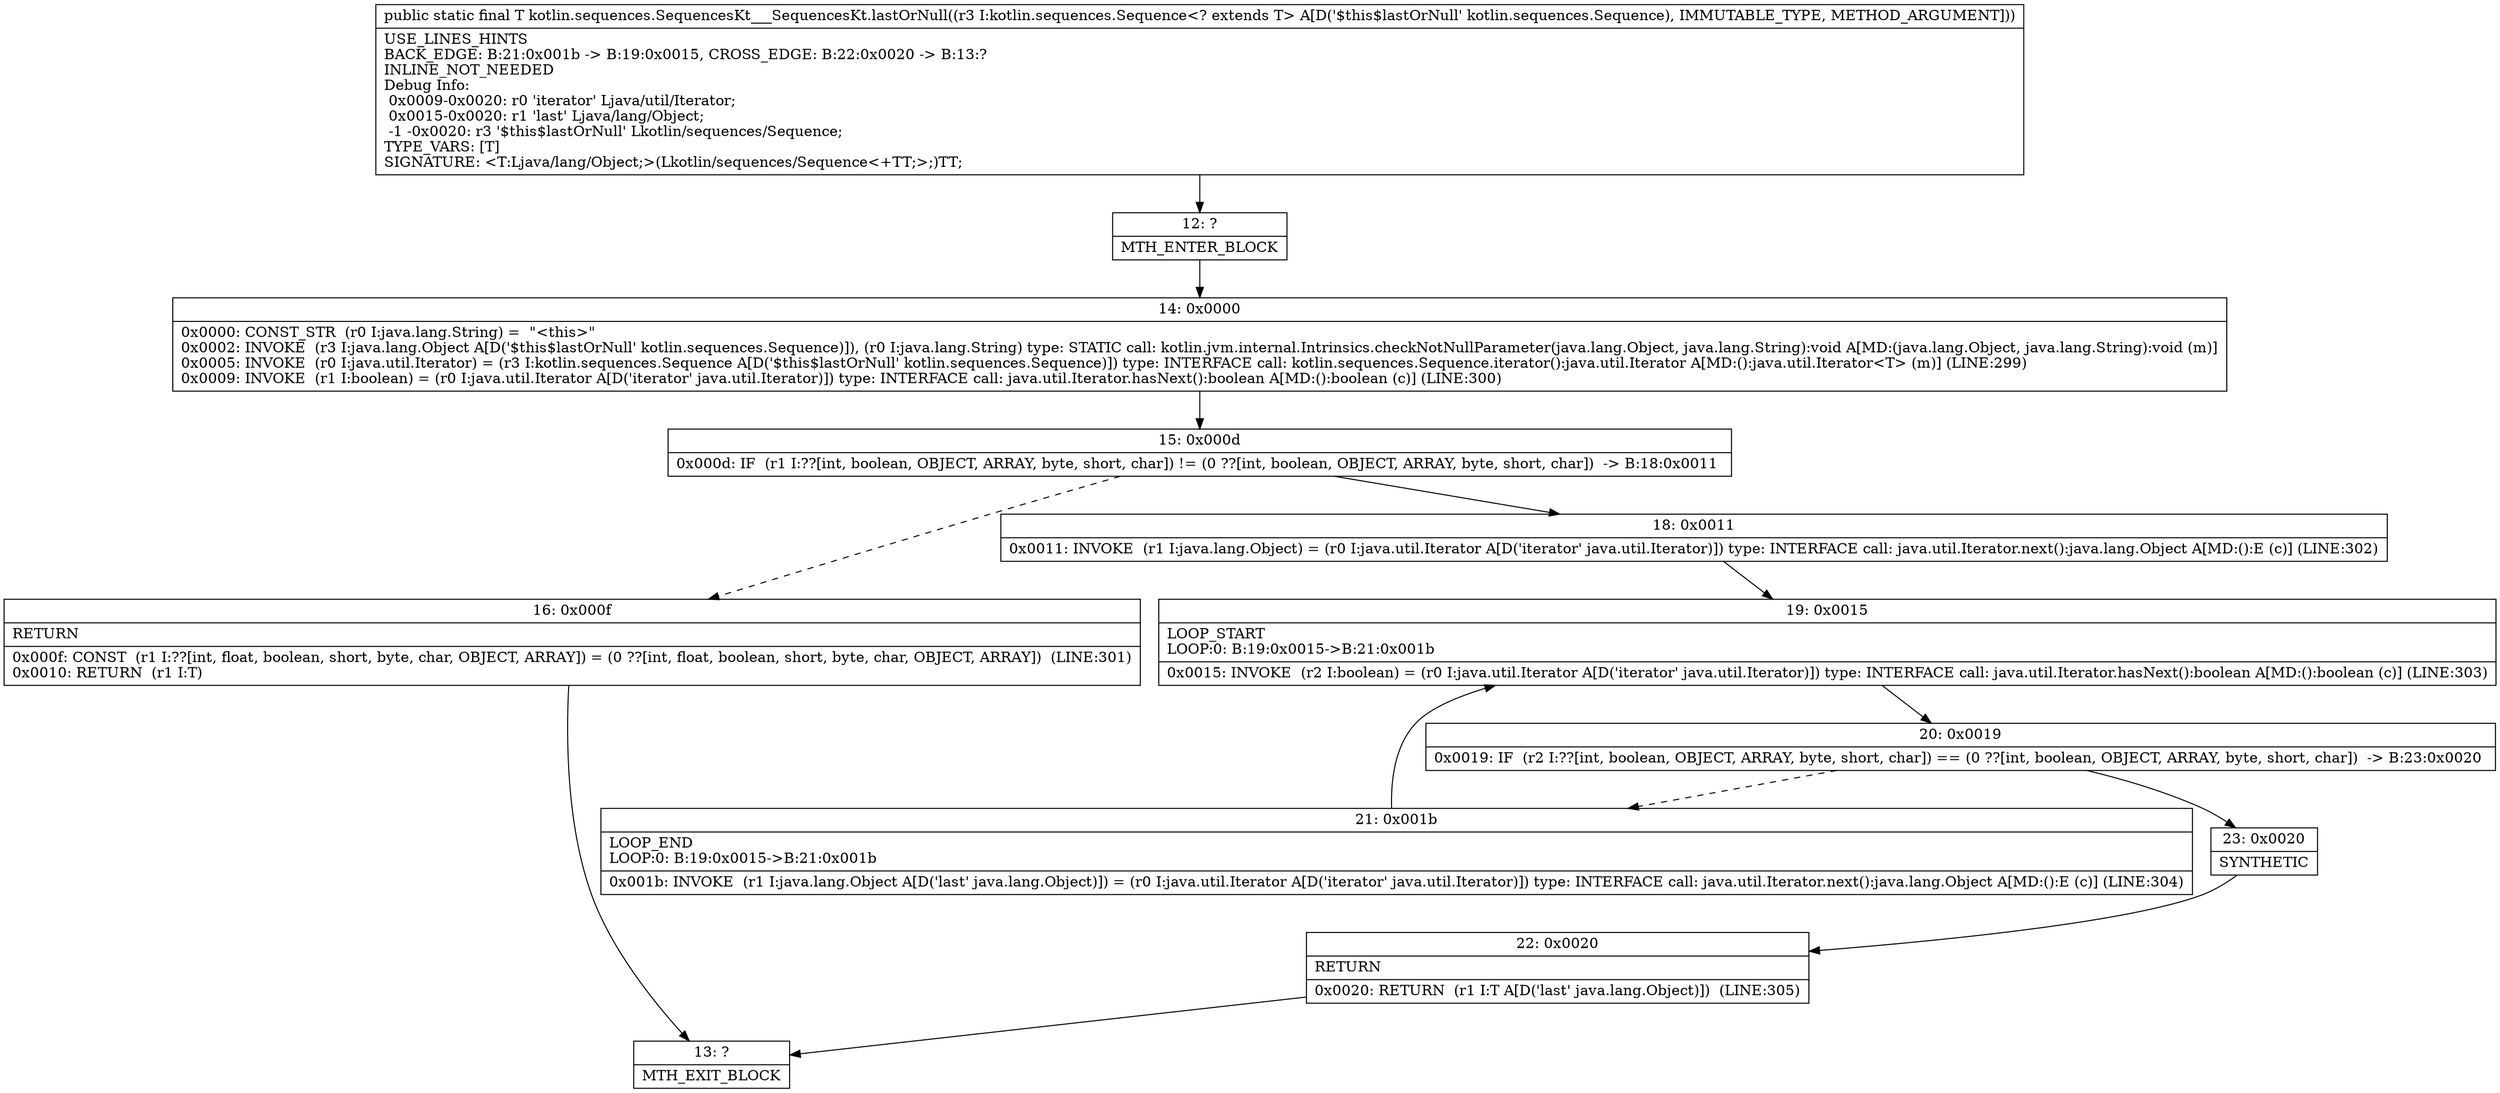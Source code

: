 digraph "CFG forkotlin.sequences.SequencesKt___SequencesKt.lastOrNull(Lkotlin\/sequences\/Sequence;)Ljava\/lang\/Object;" {
Node_12 [shape=record,label="{12\:\ ?|MTH_ENTER_BLOCK\l}"];
Node_14 [shape=record,label="{14\:\ 0x0000|0x0000: CONST_STR  (r0 I:java.lang.String) =  \"\<this\>\" \l0x0002: INVOKE  (r3 I:java.lang.Object A[D('$this$lastOrNull' kotlin.sequences.Sequence)]), (r0 I:java.lang.String) type: STATIC call: kotlin.jvm.internal.Intrinsics.checkNotNullParameter(java.lang.Object, java.lang.String):void A[MD:(java.lang.Object, java.lang.String):void (m)]\l0x0005: INVOKE  (r0 I:java.util.Iterator) = (r3 I:kotlin.sequences.Sequence A[D('$this$lastOrNull' kotlin.sequences.Sequence)]) type: INTERFACE call: kotlin.sequences.Sequence.iterator():java.util.Iterator A[MD:():java.util.Iterator\<T\> (m)] (LINE:299)\l0x0009: INVOKE  (r1 I:boolean) = (r0 I:java.util.Iterator A[D('iterator' java.util.Iterator)]) type: INTERFACE call: java.util.Iterator.hasNext():boolean A[MD:():boolean (c)] (LINE:300)\l}"];
Node_15 [shape=record,label="{15\:\ 0x000d|0x000d: IF  (r1 I:??[int, boolean, OBJECT, ARRAY, byte, short, char]) != (0 ??[int, boolean, OBJECT, ARRAY, byte, short, char])  \-\> B:18:0x0011 \l}"];
Node_16 [shape=record,label="{16\:\ 0x000f|RETURN\l|0x000f: CONST  (r1 I:??[int, float, boolean, short, byte, char, OBJECT, ARRAY]) = (0 ??[int, float, boolean, short, byte, char, OBJECT, ARRAY])  (LINE:301)\l0x0010: RETURN  (r1 I:T) \l}"];
Node_13 [shape=record,label="{13\:\ ?|MTH_EXIT_BLOCK\l}"];
Node_18 [shape=record,label="{18\:\ 0x0011|0x0011: INVOKE  (r1 I:java.lang.Object) = (r0 I:java.util.Iterator A[D('iterator' java.util.Iterator)]) type: INTERFACE call: java.util.Iterator.next():java.lang.Object A[MD:():E (c)] (LINE:302)\l}"];
Node_19 [shape=record,label="{19\:\ 0x0015|LOOP_START\lLOOP:0: B:19:0x0015\-\>B:21:0x001b\l|0x0015: INVOKE  (r2 I:boolean) = (r0 I:java.util.Iterator A[D('iterator' java.util.Iterator)]) type: INTERFACE call: java.util.Iterator.hasNext():boolean A[MD:():boolean (c)] (LINE:303)\l}"];
Node_20 [shape=record,label="{20\:\ 0x0019|0x0019: IF  (r2 I:??[int, boolean, OBJECT, ARRAY, byte, short, char]) == (0 ??[int, boolean, OBJECT, ARRAY, byte, short, char])  \-\> B:23:0x0020 \l}"];
Node_21 [shape=record,label="{21\:\ 0x001b|LOOP_END\lLOOP:0: B:19:0x0015\-\>B:21:0x001b\l|0x001b: INVOKE  (r1 I:java.lang.Object A[D('last' java.lang.Object)]) = (r0 I:java.util.Iterator A[D('iterator' java.util.Iterator)]) type: INTERFACE call: java.util.Iterator.next():java.lang.Object A[MD:():E (c)] (LINE:304)\l}"];
Node_23 [shape=record,label="{23\:\ 0x0020|SYNTHETIC\l}"];
Node_22 [shape=record,label="{22\:\ 0x0020|RETURN\l|0x0020: RETURN  (r1 I:T A[D('last' java.lang.Object)])  (LINE:305)\l}"];
MethodNode[shape=record,label="{public static final T kotlin.sequences.SequencesKt___SequencesKt.lastOrNull((r3 I:kotlin.sequences.Sequence\<? extends T\> A[D('$this$lastOrNull' kotlin.sequences.Sequence), IMMUTABLE_TYPE, METHOD_ARGUMENT]))  | USE_LINES_HINTS\lBACK_EDGE: B:21:0x001b \-\> B:19:0x0015, CROSS_EDGE: B:22:0x0020 \-\> B:13:?\lINLINE_NOT_NEEDED\lDebug Info:\l  0x0009\-0x0020: r0 'iterator' Ljava\/util\/Iterator;\l  0x0015\-0x0020: r1 'last' Ljava\/lang\/Object;\l  \-1 \-0x0020: r3 '$this$lastOrNull' Lkotlin\/sequences\/Sequence;\lTYPE_VARS: [T]\lSIGNATURE: \<T:Ljava\/lang\/Object;\>(Lkotlin\/sequences\/Sequence\<+TT;\>;)TT;\l}"];
MethodNode -> Node_12;Node_12 -> Node_14;
Node_14 -> Node_15;
Node_15 -> Node_16[style=dashed];
Node_15 -> Node_18;
Node_16 -> Node_13;
Node_18 -> Node_19;
Node_19 -> Node_20;
Node_20 -> Node_21[style=dashed];
Node_20 -> Node_23;
Node_21 -> Node_19;
Node_23 -> Node_22;
Node_22 -> Node_13;
}

